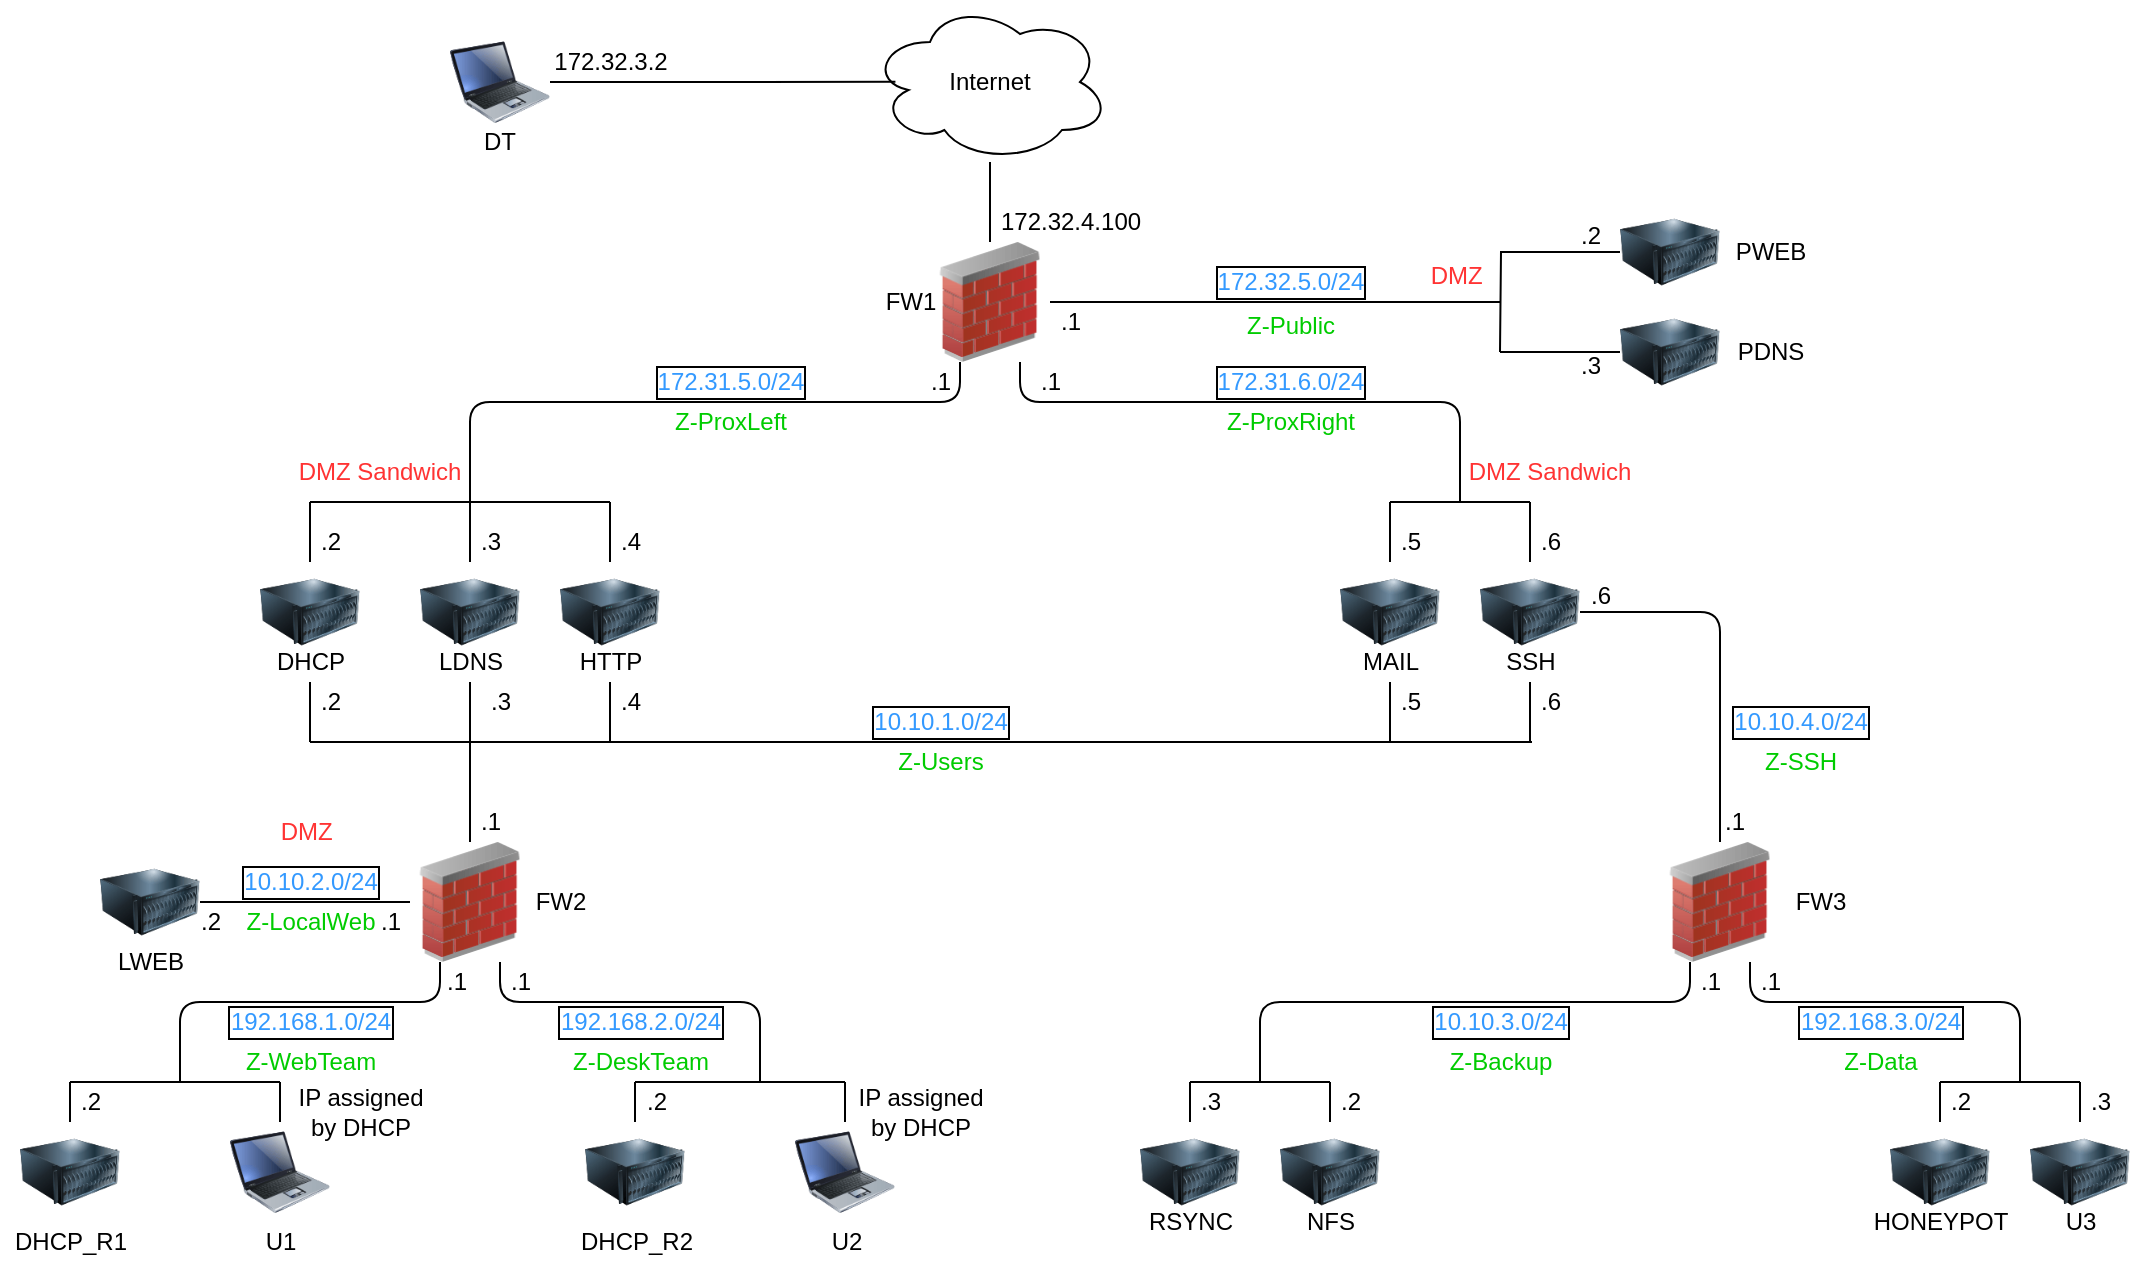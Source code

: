 <mxfile version="15.5.9" type="device"><diagram id="i7B13d0UY588E-EltkVl" name="Page-1"><mxGraphModel dx="1422" dy="805" grid="1" gridSize="10" guides="1" tooltips="1" connect="1" arrows="1" fold="1" page="1" pageScale="1" pageWidth="1169" pageHeight="827" math="0" shadow="0"><root><mxCell id="0"/><mxCell id="1" parent="0"/><mxCell id="BsIVH3DufZlq2eheg3D0-7" style="edgeStyle=orthogonalEdgeStyle;rounded=0;orthogonalLoop=1;jettySize=auto;html=1;entryX=0.5;entryY=0;entryDx=0;entryDy=0;endArrow=none;endFill=0;" parent="1" source="BsIVH3DufZlq2eheg3D0-1" target="BsIVH3DufZlq2eheg3D0-6" edge="1"><mxGeometry relative="1" as="geometry"/></mxCell><mxCell id="BsIVH3DufZlq2eheg3D0-1" value="Internet" style="ellipse;shape=cloud;whiteSpace=wrap;html=1;labelBorderColor=none;" parent="1" vertex="1"><mxGeometry x="525" y="10" width="120" height="80" as="geometry"/></mxCell><mxCell id="BsIVH3DufZlq2eheg3D0-4" style="edgeStyle=orthogonalEdgeStyle;rounded=0;orthogonalLoop=1;jettySize=auto;html=1;endArrow=none;endFill=0;entryX=0.106;entryY=0.498;entryDx=0;entryDy=0;entryPerimeter=0;" parent="1" source="BsIVH3DufZlq2eheg3D0-2" target="BsIVH3DufZlq2eheg3D0-1" edge="1"><mxGeometry relative="1" as="geometry"/></mxCell><mxCell id="BsIVH3DufZlq2eheg3D0-2" value="" style="image;html=1;image=img/lib/clip_art/computers/Laptop_128x128.png" parent="1" vertex="1"><mxGeometry x="315" y="25" width="50" height="50" as="geometry"/></mxCell><mxCell id="BsIVH3DufZlq2eheg3D0-3" value="DT" style="text;html=1;strokeColor=none;fillColor=none;align=center;verticalAlign=middle;whiteSpace=wrap;rounded=0;" parent="1" vertex="1"><mxGeometry x="320" y="70" width="40" height="20" as="geometry"/></mxCell><mxCell id="BsIVH3DufZlq2eheg3D0-5" value="172.32.3.2" style="text;html=1;align=center;verticalAlign=middle;resizable=0;points=[];autosize=1;" parent="1" vertex="1"><mxGeometry x="360" y="30" width="70" height="20" as="geometry"/></mxCell><mxCell id="BsIVH3DufZlq2eheg3D0-16" style="edgeStyle=orthogonalEdgeStyle;rounded=0;orthogonalLoop=1;jettySize=auto;html=1;endArrow=none;endFill=0;" parent="1" source="BsIVH3DufZlq2eheg3D0-6" edge="1"><mxGeometry relative="1" as="geometry"><mxPoint x="840" y="160" as="targetPoint"/></mxGeometry></mxCell><mxCell id="BsIVH3DufZlq2eheg3D0-6" value="" style="image;html=1;image=img/lib/clip_art/networking/Firewall_02_128x128.png" parent="1" vertex="1"><mxGeometry x="555" y="130" width="60" height="60" as="geometry"/></mxCell><mxCell id="BsIVH3DufZlq2eheg3D0-8" value="172.32.4.100" style="text;html=1;align=center;verticalAlign=middle;resizable=0;points=[];autosize=1;" parent="1" vertex="1"><mxGeometry x="580" y="110" width="90" height="20" as="geometry"/></mxCell><mxCell id="BsIVH3DufZlq2eheg3D0-13" style="edgeStyle=orthogonalEdgeStyle;rounded=0;orthogonalLoop=1;jettySize=auto;html=1;endArrow=none;endFill=0;" parent="1" source="BsIVH3DufZlq2eheg3D0-9" edge="1"><mxGeometry relative="1" as="geometry"><mxPoint x="840" y="185" as="targetPoint"/></mxGeometry></mxCell><mxCell id="BsIVH3DufZlq2eheg3D0-9" value="" style="image;html=1;image=img/lib/clip_art/computers/Server_128x128.png" parent="1" vertex="1"><mxGeometry x="900" y="110" width="50" height="50" as="geometry"/></mxCell><mxCell id="BsIVH3DufZlq2eheg3D0-15" style="edgeStyle=orthogonalEdgeStyle;rounded=0;orthogonalLoop=1;jettySize=auto;html=1;endArrow=none;endFill=0;" parent="1" source="BsIVH3DufZlq2eheg3D0-10" edge="1"><mxGeometry relative="1" as="geometry"><mxPoint x="840" y="185.0" as="targetPoint"/></mxGeometry></mxCell><mxCell id="BsIVH3DufZlq2eheg3D0-10" value="" style="image;html=1;image=img/lib/clip_art/computers/Server_128x128.png" parent="1" vertex="1"><mxGeometry x="900" y="160" width="50" height="50" as="geometry"/></mxCell><mxCell id="BsIVH3DufZlq2eheg3D0-11" value="PWEB" style="text;html=1;align=center;verticalAlign=middle;resizable=0;points=[];autosize=1;" parent="1" vertex="1"><mxGeometry x="950" y="125" width="50" height="20" as="geometry"/></mxCell><mxCell id="BsIVH3DufZlq2eheg3D0-12" value="PDNS" style="text;html=1;align=center;verticalAlign=middle;resizable=0;points=[];autosize=1;" parent="1" vertex="1"><mxGeometry x="950" y="175" width="50" height="20" as="geometry"/></mxCell><mxCell id="BsIVH3DufZlq2eheg3D0-17" value="&lt;font color=&quot;#3399ff&quot;&gt;172.32.5.0/24&lt;/font&gt;" style="text;html=1;align=center;verticalAlign=middle;resizable=0;points=[];autosize=1;labelBorderColor=#000000;" parent="1" vertex="1"><mxGeometry x="690" y="140" width="90" height="20" as="geometry"/></mxCell><mxCell id="BsIVH3DufZlq2eheg3D0-18" value=".1" style="text;html=1;align=center;verticalAlign=middle;resizable=0;points=[];autosize=1;" parent="1" vertex="1"><mxGeometry x="610" y="160" width="30" height="20" as="geometry"/></mxCell><mxCell id="BsIVH3DufZlq2eheg3D0-19" value=".2" style="text;html=1;align=center;verticalAlign=middle;resizable=0;points=[];autosize=1;" parent="1" vertex="1"><mxGeometry x="870" y="117" width="30" height="20" as="geometry"/></mxCell><mxCell id="BsIVH3DufZlq2eheg3D0-20" value=".3" style="text;html=1;align=center;verticalAlign=middle;resizable=0;points=[];autosize=1;" parent="1" vertex="1"><mxGeometry x="870" y="182" width="30" height="20" as="geometry"/></mxCell><mxCell id="BsIVH3DufZlq2eheg3D0-24" style="edgeStyle=orthogonalEdgeStyle;rounded=0;orthogonalLoop=1;jettySize=auto;html=1;endArrow=none;endFill=0;" parent="1" source="BsIVH3DufZlq2eheg3D0-21" edge="1"><mxGeometry relative="1" as="geometry"><mxPoint x="245" y="260" as="targetPoint"/></mxGeometry></mxCell><mxCell id="BsIVH3DufZlq2eheg3D0-21" value="" style="image;html=1;image=img/lib/clip_art/computers/Server_128x128.png" parent="1" vertex="1"><mxGeometry x="220" y="290" width="50" height="50" as="geometry"/></mxCell><mxCell id="BsIVH3DufZlq2eheg3D0-25" style="edgeStyle=orthogonalEdgeStyle;rounded=0;orthogonalLoop=1;jettySize=auto;html=1;endArrow=none;endFill=0;" parent="1" source="BsIVH3DufZlq2eheg3D0-22" edge="1"><mxGeometry relative="1" as="geometry"><mxPoint x="325" y="260" as="targetPoint"/></mxGeometry></mxCell><mxCell id="BsIVH3DufZlq2eheg3D0-22" value="" style="image;html=1;image=img/lib/clip_art/computers/Server_128x128.png" parent="1" vertex="1"><mxGeometry x="300" y="290" width="50" height="50" as="geometry"/></mxCell><mxCell id="BsIVH3DufZlq2eheg3D0-26" style="edgeStyle=orthogonalEdgeStyle;rounded=0;orthogonalLoop=1;jettySize=auto;html=1;endArrow=none;endFill=0;" parent="1" source="BsIVH3DufZlq2eheg3D0-23" edge="1"><mxGeometry relative="1" as="geometry"><mxPoint x="395" y="260" as="targetPoint"/></mxGeometry></mxCell><mxCell id="BsIVH3DufZlq2eheg3D0-23" value="" style="image;html=1;image=img/lib/clip_art/computers/Server_128x128.png" parent="1" vertex="1"><mxGeometry x="370" y="290" width="50" height="50" as="geometry"/></mxCell><mxCell id="BsIVH3DufZlq2eheg3D0-27" value="" style="endArrow=none;html=1;" parent="1" edge="1"><mxGeometry width="50" height="50" relative="1" as="geometry"><mxPoint x="395" y="260" as="sourcePoint"/><mxPoint x="245" y="260" as="targetPoint"/></mxGeometry></mxCell><mxCell id="BsIVH3DufZlq2eheg3D0-28" value="" style="endArrow=none;html=1;exitX=0.25;exitY=1;exitDx=0;exitDy=0;" parent="1" source="BsIVH3DufZlq2eheg3D0-6" edge="1"><mxGeometry width="50" height="50" relative="1" as="geometry"><mxPoint x="405" y="270" as="sourcePoint"/><mxPoint x="325" y="260" as="targetPoint"/><Array as="points"><mxPoint x="570" y="210"/><mxPoint x="325" y="210"/></Array></mxGeometry></mxCell><mxCell id="BsIVH3DufZlq2eheg3D0-29" value="&lt;font color=&quot;#3399ff&quot;&gt;172.31.5.0/24&lt;/font&gt;" style="text;html=1;align=center;verticalAlign=middle;resizable=0;points=[];autosize=1;labelBorderColor=#000000;" parent="1" vertex="1"><mxGeometry x="410" y="190" width="90" height="20" as="geometry"/></mxCell><mxCell id="BsIVH3DufZlq2eheg3D0-33" style="edgeStyle=orthogonalEdgeStyle;rounded=0;orthogonalLoop=1;jettySize=auto;html=1;endArrow=none;endFill=0;" parent="1" source="BsIVH3DufZlq2eheg3D0-30" edge="1"><mxGeometry relative="1" as="geometry"><mxPoint x="245" y="380" as="targetPoint"/></mxGeometry></mxCell><mxCell id="BsIVH3DufZlq2eheg3D0-30" value="DHCP" style="text;html=1;align=center;verticalAlign=middle;resizable=0;points=[];autosize=1;" parent="1" vertex="1"><mxGeometry x="220" y="330" width="50" height="20" as="geometry"/></mxCell><mxCell id="BsIVH3DufZlq2eheg3D0-34" style="edgeStyle=orthogonalEdgeStyle;rounded=0;orthogonalLoop=1;jettySize=auto;html=1;endArrow=none;endFill=0;" parent="1" source="BsIVH3DufZlq2eheg3D0-31" edge="1"><mxGeometry relative="1" as="geometry"><mxPoint x="325" y="380" as="targetPoint"/></mxGeometry></mxCell><mxCell id="BsIVH3DufZlq2eheg3D0-31" value="LDNS" style="text;html=1;align=center;verticalAlign=middle;resizable=0;points=[];autosize=1;" parent="1" vertex="1"><mxGeometry x="300" y="330" width="50" height="20" as="geometry"/></mxCell><mxCell id="BsIVH3DufZlq2eheg3D0-35" style="edgeStyle=orthogonalEdgeStyle;rounded=0;orthogonalLoop=1;jettySize=auto;html=1;endArrow=none;endFill=0;" parent="1" source="BsIVH3DufZlq2eheg3D0-32" edge="1"><mxGeometry relative="1" as="geometry"><mxPoint x="395" y="380" as="targetPoint"/></mxGeometry></mxCell><mxCell id="BsIVH3DufZlq2eheg3D0-32" value="HTTP" style="text;html=1;align=center;verticalAlign=middle;resizable=0;points=[];autosize=1;" parent="1" vertex="1"><mxGeometry x="370" y="330" width="50" height="20" as="geometry"/></mxCell><mxCell id="BsIVH3DufZlq2eheg3D0-36" value="" style="endArrow=none;html=1;" parent="1" edge="1"><mxGeometry width="50" height="50" relative="1" as="geometry"><mxPoint x="856" y="380" as="sourcePoint"/><mxPoint x="245" y="380" as="targetPoint"/></mxGeometry></mxCell><mxCell id="BsIVH3DufZlq2eheg3D0-37" value=".1" style="text;html=1;align=center;verticalAlign=middle;resizable=0;points=[];autosize=1;" parent="1" vertex="1"><mxGeometry x="545" y="190" width="30" height="20" as="geometry"/></mxCell><mxCell id="BsIVH3DufZlq2eheg3D0-38" value=".2" style="text;html=1;align=center;verticalAlign=middle;resizable=0;points=[];autosize=1;" parent="1" vertex="1"><mxGeometry x="240" y="270" width="30" height="20" as="geometry"/></mxCell><mxCell id="BsIVH3DufZlq2eheg3D0-39" value=".3" style="text;html=1;align=center;verticalAlign=middle;resizable=0;points=[];autosize=1;" parent="1" vertex="1"><mxGeometry x="320" y="270" width="30" height="20" as="geometry"/></mxCell><mxCell id="BsIVH3DufZlq2eheg3D0-40" value=".4" style="text;html=1;align=center;verticalAlign=middle;resizable=0;points=[];autosize=1;" parent="1" vertex="1"><mxGeometry x="390" y="270" width="30" height="20" as="geometry"/></mxCell><mxCell id="BsIVH3DufZlq2eheg3D0-41" value=".2" style="text;html=1;align=center;verticalAlign=middle;resizable=0;points=[];autosize=1;" parent="1" vertex="1"><mxGeometry x="240" y="350" width="30" height="20" as="geometry"/></mxCell><mxCell id="BsIVH3DufZlq2eheg3D0-42" value=".3" style="text;html=1;align=center;verticalAlign=middle;resizable=0;points=[];autosize=1;" parent="1" vertex="1"><mxGeometry x="325" y="350" width="30" height="20" as="geometry"/></mxCell><mxCell id="BsIVH3DufZlq2eheg3D0-43" value=".4" style="text;html=1;align=center;verticalAlign=middle;resizable=0;points=[];autosize=1;" parent="1" vertex="1"><mxGeometry x="390" y="350" width="30" height="20" as="geometry"/></mxCell><mxCell id="BsIVH3DufZlq2eheg3D0-49" style="edgeStyle=orthogonalEdgeStyle;rounded=0;orthogonalLoop=1;jettySize=auto;html=1;endArrow=none;endFill=0;" parent="1" source="BsIVH3DufZlq2eheg3D0-44" edge="1"><mxGeometry relative="1" as="geometry"><mxPoint x="785" y="260" as="targetPoint"/></mxGeometry></mxCell><mxCell id="BsIVH3DufZlq2eheg3D0-44" value="" style="image;html=1;image=img/lib/clip_art/computers/Server_128x128.png" parent="1" vertex="1"><mxGeometry x="760" y="290" width="50" height="50" as="geometry"/></mxCell><mxCell id="BsIVH3DufZlq2eheg3D0-50" style="edgeStyle=orthogonalEdgeStyle;rounded=0;orthogonalLoop=1;jettySize=auto;html=1;endArrow=none;endFill=0;" parent="1" source="BsIVH3DufZlq2eheg3D0-45" edge="1"><mxGeometry relative="1" as="geometry"><mxPoint x="855" y="260" as="targetPoint"/></mxGeometry></mxCell><mxCell id="BsIVH3DufZlq2eheg3D0-45" value="" style="image;html=1;image=img/lib/clip_art/computers/Server_128x128.png" parent="1" vertex="1"><mxGeometry x="830" y="290" width="50" height="50" as="geometry"/></mxCell><mxCell id="BsIVH3DufZlq2eheg3D0-57" style="edgeStyle=orthogonalEdgeStyle;rounded=0;orthogonalLoop=1;jettySize=auto;html=1;endArrow=none;endFill=0;" parent="1" source="BsIVH3DufZlq2eheg3D0-46" edge="1"><mxGeometry relative="1" as="geometry"><mxPoint x="785" y="380" as="targetPoint"/></mxGeometry></mxCell><mxCell id="BsIVH3DufZlq2eheg3D0-46" value="MAIL" style="text;html=1;align=center;verticalAlign=middle;resizable=0;points=[];autosize=1;" parent="1" vertex="1"><mxGeometry x="765" y="330" width="40" height="20" as="geometry"/></mxCell><mxCell id="BsIVH3DufZlq2eheg3D0-58" style="edgeStyle=orthogonalEdgeStyle;rounded=0;orthogonalLoop=1;jettySize=auto;html=1;endArrow=none;endFill=0;" parent="1" source="BsIVH3DufZlq2eheg3D0-47" edge="1"><mxGeometry relative="1" as="geometry"><mxPoint x="855" y="380" as="targetPoint"/></mxGeometry></mxCell><mxCell id="BsIVH3DufZlq2eheg3D0-47" value="SSH" style="text;html=1;align=center;verticalAlign=middle;resizable=0;points=[];autosize=1;" parent="1" vertex="1"><mxGeometry x="835" y="330" width="40" height="20" as="geometry"/></mxCell><mxCell id="BsIVH3DufZlq2eheg3D0-51" value="" style="endArrow=none;html=1;" parent="1" edge="1"><mxGeometry width="50" height="50" relative="1" as="geometry"><mxPoint x="855" y="260" as="sourcePoint"/><mxPoint x="785" y="260.0" as="targetPoint"/></mxGeometry></mxCell><mxCell id="BsIVH3DufZlq2eheg3D0-52" value="" style="endArrow=none;html=1;entryX=0.75;entryY=1;entryDx=0;entryDy=0;" parent="1" target="BsIVH3DufZlq2eheg3D0-6" edge="1"><mxGeometry width="50" height="50" relative="1" as="geometry"><mxPoint x="820" y="260" as="sourcePoint"/><mxPoint x="750" y="260" as="targetPoint"/><Array as="points"><mxPoint x="820" y="210"/><mxPoint x="600" y="210"/></Array></mxGeometry></mxCell><mxCell id="BsIVH3DufZlq2eheg3D0-53" value="&lt;font color=&quot;#3399ff&quot;&gt;172.31.6.0/24&lt;/font&gt;" style="text;html=1;align=center;verticalAlign=middle;resizable=0;points=[];autosize=1;labelBorderColor=#000000;" parent="1" vertex="1"><mxGeometry x="690" y="190" width="90" height="20" as="geometry"/></mxCell><mxCell id="BsIVH3DufZlq2eheg3D0-54" value=".1" style="text;html=1;align=center;verticalAlign=middle;resizable=0;points=[];autosize=1;" parent="1" vertex="1"><mxGeometry x="600" y="190" width="30" height="20" as="geometry"/></mxCell><mxCell id="BsIVH3DufZlq2eheg3D0-55" value=".6" style="text;html=1;align=center;verticalAlign=middle;resizable=0;points=[];autosize=1;" parent="1" vertex="1"><mxGeometry x="850" y="270" width="30" height="20" as="geometry"/></mxCell><mxCell id="BsIVH3DufZlq2eheg3D0-56" value=".5" style="text;html=1;align=center;verticalAlign=middle;resizable=0;points=[];autosize=1;" parent="1" vertex="1"><mxGeometry x="780" y="270" width="30" height="20" as="geometry"/></mxCell><mxCell id="BsIVH3DufZlq2eheg3D0-59" value=".5" style="text;html=1;align=center;verticalAlign=middle;resizable=0;points=[];autosize=1;" parent="1" vertex="1"><mxGeometry x="780" y="350" width="30" height="20" as="geometry"/></mxCell><mxCell id="BsIVH3DufZlq2eheg3D0-60" value=".6" style="text;html=1;align=center;verticalAlign=middle;resizable=0;points=[];autosize=1;" parent="1" vertex="1"><mxGeometry x="850" y="350" width="30" height="20" as="geometry"/></mxCell><mxCell id="BsIVH3DufZlq2eheg3D0-62" style="edgeStyle=orthogonalEdgeStyle;rounded=0;orthogonalLoop=1;jettySize=auto;html=1;endArrow=none;endFill=0;" parent="1" source="BsIVH3DufZlq2eheg3D0-61" edge="1"><mxGeometry relative="1" as="geometry"><mxPoint x="325" y="380" as="targetPoint"/></mxGeometry></mxCell><mxCell id="BsIVH3DufZlq2eheg3D0-61" value="" style="image;html=1;image=img/lib/clip_art/networking/Firewall_02_128x128.png" parent="1" vertex="1"><mxGeometry x="295" y="430" width="60" height="60" as="geometry"/></mxCell><mxCell id="BsIVH3DufZlq2eheg3D0-63" value="FW1" style="text;html=1;align=center;verticalAlign=middle;resizable=0;points=[];autosize=1;" parent="1" vertex="1"><mxGeometry x="525" y="150" width="40" height="20" as="geometry"/></mxCell><mxCell id="BsIVH3DufZlq2eheg3D0-64" value="FW2" style="text;html=1;align=center;verticalAlign=middle;resizable=0;points=[];autosize=1;" parent="1" vertex="1"><mxGeometry x="350" y="450" width="40" height="20" as="geometry"/></mxCell><mxCell id="BsIVH3DufZlq2eheg3D0-65" value="&lt;font color=&quot;#3399ff&quot;&gt;10.10.1.0/24&lt;/font&gt;" style="text;html=1;align=center;verticalAlign=middle;resizable=0;points=[];autosize=1;labelBorderColor=#000000;" parent="1" vertex="1"><mxGeometry x="520" y="360" width="80" height="20" as="geometry"/></mxCell><mxCell id="BsIVH3DufZlq2eheg3D0-66" value=".1" style="text;html=1;align=center;verticalAlign=middle;resizable=0;points=[];autosize=1;" parent="1" vertex="1"><mxGeometry x="320" y="410" width="30" height="20" as="geometry"/></mxCell><mxCell id="BsIVH3DufZlq2eheg3D0-69" style="edgeStyle=orthogonalEdgeStyle;rounded=0;orthogonalLoop=1;jettySize=auto;html=1;endArrow=none;endFill=0;" parent="1" source="BsIVH3DufZlq2eheg3D0-67" target="BsIVH3DufZlq2eheg3D0-61" edge="1"><mxGeometry relative="1" as="geometry"/></mxCell><mxCell id="BsIVH3DufZlq2eheg3D0-67" value="" style="image;html=1;image=img/lib/clip_art/computers/Server_128x128.png" parent="1" vertex="1"><mxGeometry x="140" y="435" width="50" height="50" as="geometry"/></mxCell><mxCell id="BsIVH3DufZlq2eheg3D0-68" value="LWEB" style="text;html=1;align=center;verticalAlign=middle;resizable=0;points=[];autosize=1;" parent="1" vertex="1"><mxGeometry x="140" y="480" width="50" height="20" as="geometry"/></mxCell><mxCell id="BsIVH3DufZlq2eheg3D0-70" value="&lt;font color=&quot;#3399ff&quot;&gt;10.10.2.0/24&lt;/font&gt;" style="text;html=1;align=center;verticalAlign=middle;resizable=0;points=[];autosize=1;labelBorderColor=#000000;" parent="1" vertex="1"><mxGeometry x="205" y="440" width="80" height="20" as="geometry"/></mxCell><mxCell id="BsIVH3DufZlq2eheg3D0-71" value=".2" style="text;html=1;align=center;verticalAlign=middle;resizable=0;points=[];autosize=1;" parent="1" vertex="1"><mxGeometry x="180" y="460" width="30" height="20" as="geometry"/></mxCell><mxCell id="BsIVH3DufZlq2eheg3D0-72" value=".1" style="text;html=1;align=center;verticalAlign=middle;resizable=0;points=[];autosize=1;" parent="1" vertex="1"><mxGeometry x="270" y="460" width="30" height="20" as="geometry"/></mxCell><mxCell id="BsIVH3DufZlq2eheg3D0-77" style="edgeStyle=orthogonalEdgeStyle;rounded=0;orthogonalLoop=1;jettySize=auto;html=1;endArrow=none;endFill=0;" parent="1" source="BsIVH3DufZlq2eheg3D0-73" edge="1"><mxGeometry relative="1" as="geometry"><mxPoint x="125" y="550" as="targetPoint"/></mxGeometry></mxCell><mxCell id="BsIVH3DufZlq2eheg3D0-73" value="" style="image;html=1;image=img/lib/clip_art/computers/Server_128x128.png" parent="1" vertex="1"><mxGeometry x="100" y="570" width="50" height="50" as="geometry"/></mxCell><mxCell id="BsIVH3DufZlq2eheg3D0-79" style="edgeStyle=orthogonalEdgeStyle;rounded=0;orthogonalLoop=1;jettySize=auto;html=1;endArrow=none;endFill=0;" parent="1" source="BsIVH3DufZlq2eheg3D0-74" edge="1"><mxGeometry relative="1" as="geometry"><mxPoint x="230" y="550" as="targetPoint"/></mxGeometry></mxCell><mxCell id="BsIVH3DufZlq2eheg3D0-74" value="" style="image;html=1;image=img/lib/clip_art/computers/Laptop_128x128.png" parent="1" vertex="1"><mxGeometry x="205" y="570" width="50" height="50" as="geometry"/></mxCell><mxCell id="BsIVH3DufZlq2eheg3D0-75" value="DHCP_R1" style="text;html=1;align=center;verticalAlign=middle;resizable=0;points=[];autosize=1;" parent="1" vertex="1"><mxGeometry x="90" y="620" width="70" height="20" as="geometry"/></mxCell><mxCell id="BsIVH3DufZlq2eheg3D0-76" value="U1" style="text;html=1;align=center;verticalAlign=middle;resizable=0;points=[];autosize=1;" parent="1" vertex="1"><mxGeometry x="215" y="620" width="30" height="20" as="geometry"/></mxCell><mxCell id="BsIVH3DufZlq2eheg3D0-81" value="" style="endArrow=none;html=1;" parent="1" edge="1"><mxGeometry width="50" height="50" relative="1" as="geometry"><mxPoint x="230" y="550" as="sourcePoint"/><mxPoint x="125" y="550" as="targetPoint"/></mxGeometry></mxCell><mxCell id="BsIVH3DufZlq2eheg3D0-82" value="" style="endArrow=none;html=1;entryX=0.25;entryY=1;entryDx=0;entryDy=0;" parent="1" target="BsIVH3DufZlq2eheg3D0-61" edge="1"><mxGeometry width="50" height="50" relative="1" as="geometry"><mxPoint x="180" y="550" as="sourcePoint"/><mxPoint x="380" y="550" as="targetPoint"/><Array as="points"><mxPoint x="180" y="510"/><mxPoint x="310" y="510"/></Array></mxGeometry></mxCell><mxCell id="BsIVH3DufZlq2eheg3D0-83" value="&lt;font color=&quot;#3399ff&quot;&gt;192.168.1.0/24&lt;/font&gt;" style="text;html=1;align=center;verticalAlign=middle;resizable=0;points=[];autosize=1;labelBorderColor=#000000;" parent="1" vertex="1"><mxGeometry x="195" y="510" width="100" height="20" as="geometry"/></mxCell><mxCell id="BsIVH3DufZlq2eheg3D0-84" value=".2" style="text;html=1;align=center;verticalAlign=middle;resizable=0;points=[];autosize=1;" parent="1" vertex="1"><mxGeometry x="120" y="550" width="30" height="20" as="geometry"/></mxCell><mxCell id="BsIVH3DufZlq2eheg3D0-85" value=".1" style="text;html=1;align=center;verticalAlign=middle;resizable=0;points=[];autosize=1;" parent="1" vertex="1"><mxGeometry x="303" y="490" width="30" height="20" as="geometry"/></mxCell><mxCell id="BsIVH3DufZlq2eheg3D0-86" style="edgeStyle=orthogonalEdgeStyle;rounded=0;orthogonalLoop=1;jettySize=auto;html=1;endArrow=none;endFill=0;" parent="1" source="BsIVH3DufZlq2eheg3D0-87" edge="1"><mxGeometry relative="1" as="geometry"><mxPoint x="407.5" y="550" as="targetPoint"/></mxGeometry></mxCell><mxCell id="BsIVH3DufZlq2eheg3D0-87" value="" style="image;html=1;image=img/lib/clip_art/computers/Server_128x128.png" parent="1" vertex="1"><mxGeometry x="382.5" y="570" width="50" height="50" as="geometry"/></mxCell><mxCell id="BsIVH3DufZlq2eheg3D0-88" style="edgeStyle=orthogonalEdgeStyle;rounded=0;orthogonalLoop=1;jettySize=auto;html=1;endArrow=none;endFill=0;" parent="1" source="BsIVH3DufZlq2eheg3D0-89" edge="1"><mxGeometry relative="1" as="geometry"><mxPoint x="512.5" y="550" as="targetPoint"/></mxGeometry></mxCell><mxCell id="BsIVH3DufZlq2eheg3D0-89" value="" style="image;html=1;image=img/lib/clip_art/computers/Laptop_128x128.png" parent="1" vertex="1"><mxGeometry x="487.5" y="570" width="50" height="50" as="geometry"/></mxCell><mxCell id="BsIVH3DufZlq2eheg3D0-90" value="DHCP_R2" style="text;html=1;align=center;verticalAlign=middle;resizable=0;points=[];autosize=1;" parent="1" vertex="1"><mxGeometry x="372.5" y="620" width="70" height="20" as="geometry"/></mxCell><mxCell id="BsIVH3DufZlq2eheg3D0-91" value="U2" style="text;html=1;align=center;verticalAlign=middle;resizable=0;points=[];autosize=1;" parent="1" vertex="1"><mxGeometry x="497.5" y="620" width="30" height="20" as="geometry"/></mxCell><mxCell id="BsIVH3DufZlq2eheg3D0-92" value="" style="endArrow=none;html=1;" parent="1" edge="1"><mxGeometry width="50" height="50" relative="1" as="geometry"><mxPoint x="512.5" y="550" as="sourcePoint"/><mxPoint x="407.5" y="550" as="targetPoint"/></mxGeometry></mxCell><mxCell id="BsIVH3DufZlq2eheg3D0-93" value=".2" style="text;html=1;align=center;verticalAlign=middle;resizable=0;points=[];autosize=1;" parent="1" vertex="1"><mxGeometry x="402.5" y="550" width="30" height="20" as="geometry"/></mxCell><mxCell id="BsIVH3DufZlq2eheg3D0-94" value="" style="endArrow=none;html=1;entryX=0.75;entryY=1;entryDx=0;entryDy=0;" parent="1" target="BsIVH3DufZlq2eheg3D0-61" edge="1"><mxGeometry width="50" height="50" relative="1" as="geometry"><mxPoint x="470" y="550" as="sourcePoint"/><mxPoint x="320" y="500" as="targetPoint"/><Array as="points"><mxPoint x="470" y="510"/><mxPoint x="340" y="510"/></Array></mxGeometry></mxCell><mxCell id="BsIVH3DufZlq2eheg3D0-95" value="&lt;font color=&quot;#3399ff&quot;&gt;192.168.2.0/24&lt;/font&gt;" style="text;html=1;align=center;verticalAlign=middle;resizable=0;points=[];autosize=1;labelBorderColor=#000000;" parent="1" vertex="1"><mxGeometry x="360" y="510" width="100" height="20" as="geometry"/></mxCell><mxCell id="BsIVH3DufZlq2eheg3D0-96" value=".1" style="text;html=1;align=center;verticalAlign=middle;resizable=0;points=[];autosize=1;" parent="1" vertex="1"><mxGeometry x="335" y="490" width="30" height="20" as="geometry"/></mxCell><mxCell id="BsIVH3DufZlq2eheg3D0-97" value="" style="image;html=1;image=img/lib/clip_art/networking/Firewall_02_128x128.png" parent="1" vertex="1"><mxGeometry x="920" y="430" width="60" height="60" as="geometry"/></mxCell><mxCell id="BsIVH3DufZlq2eheg3D0-98" value="" style="endArrow=none;html=1;entryX=1;entryY=0.5;entryDx=0;entryDy=0;exitX=0.5;exitY=0;exitDx=0;exitDy=0;" parent="1" source="BsIVH3DufZlq2eheg3D0-97" target="BsIVH3DufZlq2eheg3D0-45" edge="1"><mxGeometry width="50" height="50" relative="1" as="geometry"><mxPoint x="710" y="510" as="sourcePoint"/><mxPoint x="760" y="460" as="targetPoint"/><Array as="points"><mxPoint x="950" y="315"/></Array></mxGeometry></mxCell><mxCell id="BsIVH3DufZlq2eheg3D0-99" value="&lt;font color=&quot;#3399ff&quot;&gt;10.10.4.0/24&lt;/font&gt;" style="text;html=1;align=center;verticalAlign=middle;resizable=0;points=[];autosize=1;labelBorderColor=#000000;" parent="1" vertex="1"><mxGeometry x="950" y="360" width="80" height="20" as="geometry"/></mxCell><mxCell id="BsIVH3DufZlq2eheg3D0-100" value=".6" style="text;html=1;align=center;verticalAlign=middle;resizable=0;points=[];autosize=1;" parent="1" vertex="1"><mxGeometry x="875" y="297" width="30" height="20" as="geometry"/></mxCell><mxCell id="BsIVH3DufZlq2eheg3D0-101" value=".1" style="text;html=1;align=center;verticalAlign=middle;resizable=0;points=[];autosize=1;" parent="1" vertex="1"><mxGeometry x="942" y="410" width="30" height="20" as="geometry"/></mxCell><mxCell id="BsIVH3DufZlq2eheg3D0-102" value="FW3" style="text;html=1;align=center;verticalAlign=middle;resizable=0;points=[];autosize=1;" parent="1" vertex="1"><mxGeometry x="980" y="450" width="40" height="20" as="geometry"/></mxCell><mxCell id="BsIVH3DufZlq2eheg3D0-105" style="edgeStyle=orthogonalEdgeStyle;rounded=0;orthogonalLoop=1;jettySize=auto;html=1;endArrow=none;endFill=0;" parent="1" source="BsIVH3DufZlq2eheg3D0-103" edge="1"><mxGeometry relative="1" as="geometry"><mxPoint x="685" y="550" as="targetPoint"/></mxGeometry></mxCell><mxCell id="BsIVH3DufZlq2eheg3D0-103" value="" style="image;html=1;image=img/lib/clip_art/computers/Server_128x128.png" parent="1" vertex="1"><mxGeometry x="660" y="570" width="50" height="50" as="geometry"/></mxCell><mxCell id="BsIVH3DufZlq2eheg3D0-106" style="edgeStyle=orthogonalEdgeStyle;rounded=0;orthogonalLoop=1;jettySize=auto;html=1;endArrow=none;endFill=0;" parent="1" source="BsIVH3DufZlq2eheg3D0-104" edge="1"><mxGeometry relative="1" as="geometry"><mxPoint x="755" y="550" as="targetPoint"/></mxGeometry></mxCell><mxCell id="BsIVH3DufZlq2eheg3D0-104" value="" style="image;html=1;image=img/lib/clip_art/computers/Server_128x128.png" parent="1" vertex="1"><mxGeometry x="730" y="570" width="50" height="50" as="geometry"/></mxCell><mxCell id="BsIVH3DufZlq2eheg3D0-107" value="" style="endArrow=none;html=1;" parent="1" edge="1"><mxGeometry width="50" height="50" relative="1" as="geometry"><mxPoint x="685" y="550" as="sourcePoint"/><mxPoint x="755" y="550" as="targetPoint"/></mxGeometry></mxCell><mxCell id="BsIVH3DufZlq2eheg3D0-108" value="" style="endArrow=none;html=1;entryX=0.25;entryY=1;entryDx=0;entryDy=0;" parent="1" target="BsIVH3DufZlq2eheg3D0-97" edge="1"><mxGeometry width="50" height="50" relative="1" as="geometry"><mxPoint x="720" y="550" as="sourcePoint"/><mxPoint x="770" y="470" as="targetPoint"/><Array as="points"><mxPoint x="720" y="510"/><mxPoint x="935" y="510"/></Array></mxGeometry></mxCell><mxCell id="BsIVH3DufZlq2eheg3D0-109" value="&lt;font color=&quot;#3399ff&quot;&gt;10.10.3.0/24&lt;/font&gt;" style="text;html=1;align=center;verticalAlign=middle;resizable=0;points=[];autosize=1;labelBorderColor=#000000;" parent="1" vertex="1"><mxGeometry x="800" y="510" width="80" height="20" as="geometry"/></mxCell><mxCell id="BsIVH3DufZlq2eheg3D0-110" value=".1" style="text;html=1;align=center;verticalAlign=middle;resizable=0;points=[];autosize=1;" parent="1" vertex="1"><mxGeometry x="930" y="490" width="30" height="20" as="geometry"/></mxCell><mxCell id="BsIVH3DufZlq2eheg3D0-111" value=".3" style="text;html=1;align=center;verticalAlign=middle;resizable=0;points=[];autosize=1;" parent="1" vertex="1"><mxGeometry x="680" y="550" width="30" height="20" as="geometry"/></mxCell><mxCell id="BsIVH3DufZlq2eheg3D0-112" value=".2" style="text;html=1;align=center;verticalAlign=middle;resizable=0;points=[];autosize=1;" parent="1" vertex="1"><mxGeometry x="750" y="550" width="30" height="20" as="geometry"/></mxCell><mxCell id="BsIVH3DufZlq2eheg3D0-113" value="RSYNC" style="text;html=1;align=center;verticalAlign=middle;resizable=0;points=[];autosize=1;" parent="1" vertex="1"><mxGeometry x="655" y="610" width="60" height="20" as="geometry"/></mxCell><mxCell id="BsIVH3DufZlq2eheg3D0-114" value="NFS" style="text;html=1;align=center;verticalAlign=middle;resizable=0;points=[];autosize=1;" parent="1" vertex="1"><mxGeometry x="735" y="610" width="40" height="20" as="geometry"/></mxCell><mxCell id="BsIVH3DufZlq2eheg3D0-120" style="edgeStyle=orthogonalEdgeStyle;rounded=0;orthogonalLoop=1;jettySize=auto;html=1;endArrow=none;endFill=0;" parent="1" source="BsIVH3DufZlq2eheg3D0-115" edge="1"><mxGeometry relative="1" as="geometry"><mxPoint x="1060" y="550" as="targetPoint"/></mxGeometry></mxCell><mxCell id="BsIVH3DufZlq2eheg3D0-115" value="" style="image;html=1;image=img/lib/clip_art/computers/Server_128x128.png" parent="1" vertex="1"><mxGeometry x="1035" y="570" width="50" height="50" as="geometry"/></mxCell><mxCell id="BsIVH3DufZlq2eheg3D0-121" style="edgeStyle=orthogonalEdgeStyle;rounded=0;orthogonalLoop=1;jettySize=auto;html=1;endArrow=none;endFill=0;" parent="1" source="BsIVH3DufZlq2eheg3D0-116" edge="1"><mxGeometry relative="1" as="geometry"><mxPoint x="1130" y="550" as="targetPoint"/></mxGeometry></mxCell><mxCell id="BsIVH3DufZlq2eheg3D0-116" value="" style="image;html=1;image=img/lib/clip_art/computers/Server_128x128.png" parent="1" vertex="1"><mxGeometry x="1105" y="570" width="50" height="50" as="geometry"/></mxCell><mxCell id="BsIVH3DufZlq2eheg3D0-117" value="HONEYPOT" style="text;html=1;align=center;verticalAlign=middle;resizable=0;points=[];autosize=1;" parent="1" vertex="1"><mxGeometry x="1020" y="610" width="80" height="20" as="geometry"/></mxCell><mxCell id="BsIVH3DufZlq2eheg3D0-118" value="U3" style="text;html=1;align=center;verticalAlign=middle;resizable=0;points=[];autosize=1;" parent="1" vertex="1"><mxGeometry x="1115" y="610" width="30" height="20" as="geometry"/></mxCell><mxCell id="BsIVH3DufZlq2eheg3D0-122" value="" style="endArrow=none;html=1;" parent="1" edge="1"><mxGeometry width="50" height="50" relative="1" as="geometry"><mxPoint x="1060" y="550" as="sourcePoint"/><mxPoint x="1130" y="550" as="targetPoint"/></mxGeometry></mxCell><mxCell id="BsIVH3DufZlq2eheg3D0-123" value="" style="endArrow=none;html=1;entryX=0.75;entryY=1;entryDx=0;entryDy=0;" parent="1" target="BsIVH3DufZlq2eheg3D0-97" edge="1"><mxGeometry width="50" height="50" relative="1" as="geometry"><mxPoint x="1100" y="550" as="sourcePoint"/><mxPoint x="920" y="480" as="targetPoint"/><Array as="points"><mxPoint x="1100" y="510"/><mxPoint x="965" y="510"/></Array></mxGeometry></mxCell><mxCell id="BsIVH3DufZlq2eheg3D0-124" value=".1" style="text;html=1;align=center;verticalAlign=middle;resizable=0;points=[];autosize=1;" parent="1" vertex="1"><mxGeometry x="960" y="490" width="30" height="20" as="geometry"/></mxCell><mxCell id="BsIVH3DufZlq2eheg3D0-125" value="&lt;font color=&quot;#3399ff&quot;&gt;192.168.3.0/24&lt;/font&gt;" style="text;html=1;align=center;verticalAlign=middle;resizable=0;points=[];autosize=1;labelBorderColor=#000000;" parent="1" vertex="1"><mxGeometry x="980" y="510" width="100" height="20" as="geometry"/></mxCell><mxCell id="BsIVH3DufZlq2eheg3D0-126" value=".2" style="text;html=1;align=center;verticalAlign=middle;resizable=0;points=[];autosize=1;" parent="1" vertex="1"><mxGeometry x="1055" y="550" width="30" height="20" as="geometry"/></mxCell><mxCell id="BsIVH3DufZlq2eheg3D0-127" value=".3" style="text;html=1;align=center;verticalAlign=middle;resizable=0;points=[];autosize=1;" parent="1" vertex="1"><mxGeometry x="1125" y="550" width="30" height="20" as="geometry"/></mxCell><mxCell id="BsIVH3DufZlq2eheg3D0-128" value="IP assigned&lt;br&gt;by DHCP" style="text;html=1;align=center;verticalAlign=middle;resizable=0;points=[];autosize=1;" parent="1" vertex="1"><mxGeometry x="230" y="550" width="80" height="30" as="geometry"/></mxCell><mxCell id="BsIVH3DufZlq2eheg3D0-129" value="IP assigned&lt;br&gt;by DHCP" style="text;html=1;align=center;verticalAlign=middle;resizable=0;points=[];autosize=1;" parent="1" vertex="1"><mxGeometry x="510" y="550" width="80" height="30" as="geometry"/></mxCell><mxCell id="BsIVH3DufZlq2eheg3D0-130" value="&lt;font color=&quot;#00cc00&quot;&gt;Z-Public&lt;/font&gt;" style="text;html=1;align=center;verticalAlign=middle;resizable=0;points=[];autosize=1;" parent="1" vertex="1"><mxGeometry x="705" y="162" width="60" height="20" as="geometry"/></mxCell><mxCell id="BsIVH3DufZlq2eheg3D0-131" value="&lt;font color=&quot;#00cc00&quot;&gt;Z-ProxRight&lt;/font&gt;" style="text;html=1;align=center;verticalAlign=middle;resizable=0;points=[];autosize=1;" parent="1" vertex="1"><mxGeometry x="695" y="210" width="80" height="20" as="geometry"/></mxCell><mxCell id="BsIVH3DufZlq2eheg3D0-132" value="&lt;font color=&quot;#00cc00&quot;&gt;Z-ProxLeft&lt;/font&gt;" style="text;html=1;align=center;verticalAlign=middle;resizable=0;points=[];autosize=1;" parent="1" vertex="1"><mxGeometry x="420" y="210" width="70" height="20" as="geometry"/></mxCell><mxCell id="BsIVH3DufZlq2eheg3D0-133" value="&lt;font color=&quot;#00cc00&quot;&gt;Z-Users&lt;/font&gt;" style="text;html=1;align=center;verticalAlign=middle;resizable=0;points=[];autosize=1;" parent="1" vertex="1"><mxGeometry x="530" y="380" width="60" height="20" as="geometry"/></mxCell><mxCell id="BsIVH3DufZlq2eheg3D0-134" value="&lt;font color=&quot;#00cc00&quot;&gt;Z-LocalWeb&lt;/font&gt;" style="text;html=1;align=center;verticalAlign=middle;resizable=0;points=[];autosize=1;" parent="1" vertex="1"><mxGeometry x="205" y="460" width="80" height="20" as="geometry"/></mxCell><mxCell id="BsIVH3DufZlq2eheg3D0-135" value="&lt;font color=&quot;#00cc00&quot;&gt;Z-WebTeam&lt;/font&gt;" style="text;html=1;align=center;verticalAlign=middle;resizable=0;points=[];autosize=1;" parent="1" vertex="1"><mxGeometry x="205" y="530" width="80" height="20" as="geometry"/></mxCell><mxCell id="BsIVH3DufZlq2eheg3D0-136" value="&lt;font color=&quot;#00cc00&quot;&gt;Z-DeskTeam&lt;/font&gt;" style="text;html=1;align=center;verticalAlign=middle;resizable=0;points=[];autosize=1;" parent="1" vertex="1"><mxGeometry x="370" y="530" width="80" height="20" as="geometry"/></mxCell><mxCell id="BsIVH3DufZlq2eheg3D0-137" value="&lt;font color=&quot;#00cc00&quot;&gt;Z-SSH&lt;/font&gt;" style="text;html=1;align=center;verticalAlign=middle;resizable=0;points=[];autosize=1;" parent="1" vertex="1"><mxGeometry x="965" y="380" width="50" height="20" as="geometry"/></mxCell><mxCell id="BsIVH3DufZlq2eheg3D0-138" value="&lt;font color=&quot;#00cc00&quot;&gt;Z-Backup&lt;/font&gt;" style="text;html=1;align=center;verticalAlign=middle;resizable=0;points=[];autosize=1;" parent="1" vertex="1"><mxGeometry x="805" y="530" width="70" height="20" as="geometry"/></mxCell><mxCell id="BsIVH3DufZlq2eheg3D0-139" value="&lt;font color=&quot;#00cc00&quot;&gt;Z-Data&lt;/font&gt;" style="text;html=1;align=center;verticalAlign=middle;resizable=0;points=[];autosize=1;" parent="1" vertex="1"><mxGeometry x="1005" y="530" width="50" height="20" as="geometry"/></mxCell><mxCell id="_zAJMXJGwYvAS4v5suv4-1" value="&lt;font color=&quot;#ff3333&quot;&gt;DMZ Sandwich&lt;/font&gt;" style="text;html=1;strokeColor=none;fillColor=none;align=center;verticalAlign=middle;whiteSpace=wrap;rounded=0;" vertex="1" parent="1"><mxGeometry x="235" y="230" width="90" height="30" as="geometry"/></mxCell><mxCell id="_zAJMXJGwYvAS4v5suv4-2" value="&lt;font color=&quot;#ff3333&quot;&gt;DMZ Sandwich&lt;/font&gt;" style="text;html=1;strokeColor=none;fillColor=none;align=center;verticalAlign=middle;whiteSpace=wrap;rounded=0;" vertex="1" parent="1"><mxGeometry x="820" y="230" width="90" height="30" as="geometry"/></mxCell><mxCell id="_zAJMXJGwYvAS4v5suv4-3" value="&lt;font color=&quot;#ff3333&quot;&gt;DMZ&amp;nbsp;&lt;/font&gt;" style="text;html=1;strokeColor=none;fillColor=none;align=center;verticalAlign=middle;whiteSpace=wrap;rounded=0;" vertex="1" parent="1"><mxGeometry x="775" y="132" width="90" height="30" as="geometry"/></mxCell><mxCell id="_zAJMXJGwYvAS4v5suv4-4" value="&lt;font color=&quot;#ff3333&quot;&gt;DMZ&amp;nbsp;&lt;/font&gt;" style="text;html=1;strokeColor=none;fillColor=none;align=center;verticalAlign=middle;whiteSpace=wrap;rounded=0;" vertex="1" parent="1"><mxGeometry x="200" y="410" width="90" height="30" as="geometry"/></mxCell></root></mxGraphModel></diagram></mxfile>
